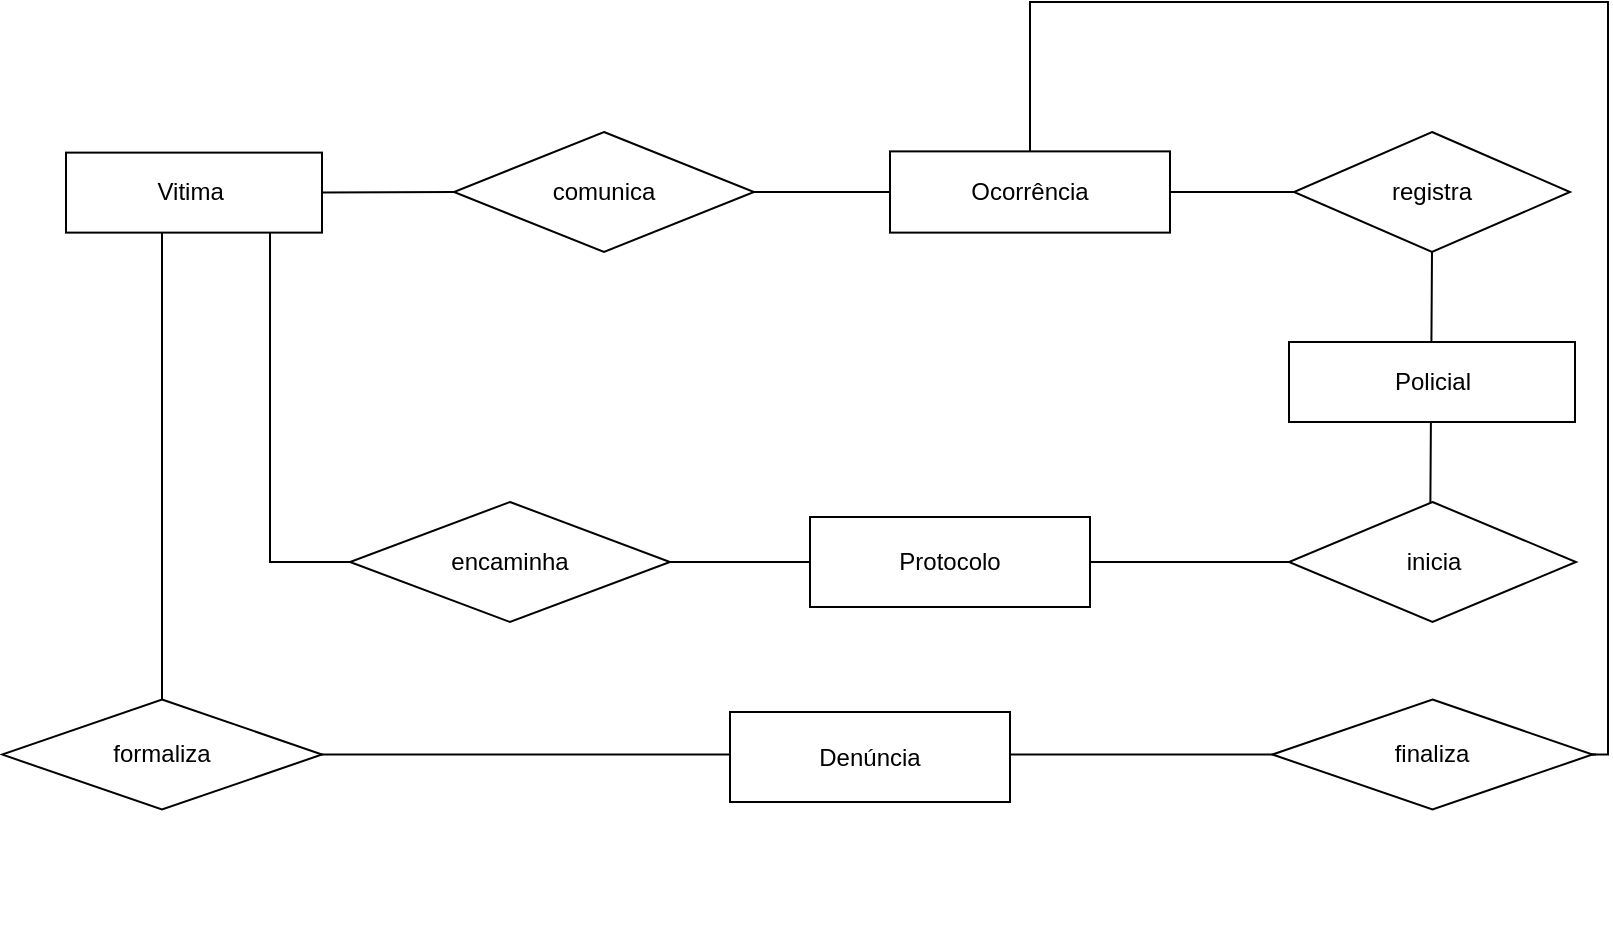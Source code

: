 <mxfile version="21.6.5" type="device">
  <diagram name="Page-1" id="6nodRyNKJx3_KSzmXdOY">
    <mxGraphModel dx="1036" dy="606" grid="1" gridSize="10" guides="1" tooltips="1" connect="1" arrows="1" fold="1" page="1" pageScale="1" pageWidth="827" pageHeight="1169" math="0" shadow="0">
      <root>
        <mxCell id="0" />
        <mxCell id="1" parent="0" />
        <mxCell id="jfeWahcMZ-F5xwnN3a_k-4" value="" style="endArrow=none;html=1;rounded=0;exitX=1;exitY=0.5;exitDx=0;exitDy=0;entryX=0;entryY=0.5;entryDx=0;entryDy=0;" parent="1" source="E8awVMRA5cTcpIDC_5X1-1" target="E8awVMRA5cTcpIDC_5X1-2" edge="1">
          <mxGeometry relative="1" as="geometry">
            <mxPoint x="99" y="224.5" as="sourcePoint" />
            <mxPoint x="259" y="224.5" as="targetPoint" />
          </mxGeometry>
        </mxCell>
        <mxCell id="jfeWahcMZ-F5xwnN3a_k-6" value="" style="line;strokeWidth=1;rotatable=0;dashed=0;labelPosition=right;align=left;verticalAlign=middle;spacingTop=0;spacingLeft=6;points=[];portConstraint=eastwest;" parent="1" vertex="1">
          <mxGeometry x="373" y="130" width="84" height="10" as="geometry" />
        </mxCell>
        <mxCell id="jfeWahcMZ-F5xwnN3a_k-7" value="" style="line;strokeWidth=1;rotatable=0;dashed=0;labelPosition=right;align=left;verticalAlign=middle;spacingTop=0;spacingLeft=6;points=[];portConstraint=eastwest;" parent="1" vertex="1">
          <mxGeometry x="569" y="130" width="84" height="10" as="geometry" />
        </mxCell>
        <mxCell id="jfeWahcMZ-F5xwnN3a_k-20" value="" style="endArrow=none;html=1;rounded=0;labelBackgroundColor=default;strokeColor=default;fontFamily=Helvetica;fontSize=11;fontColor=default;shape=connector;entryX=0.5;entryY=1;entryDx=0;entryDy=0;exitX=0.797;exitY=0.867;exitDx=0;exitDy=0;exitPerimeter=0;" parent="1" source="E8awVMRA5cTcpIDC_5X1-1" target="E8awVMRA5cTcpIDC_5X1-4" edge="1">
          <mxGeometry relative="1" as="geometry">
            <mxPoint x="157" y="160" as="sourcePoint" />
            <mxPoint x="746" y="210" as="targetPoint" />
            <Array as="points">
              <mxPoint x="137" y="240" />
              <mxPoint x="137" y="320" />
              <mxPoint x="257" y="320" />
              <mxPoint x="437" y="320" />
              <mxPoint x="717" y="320" />
            </Array>
          </mxGeometry>
        </mxCell>
        <mxCell id="E8awVMRA5cTcpIDC_5X1-5" value="Policial" style="rounded=0;whiteSpace=wrap;html=1;" parent="1" vertex="1">
          <mxGeometry x="646.5" y="210" width="143" height="40" as="geometry" />
        </mxCell>
        <mxCell id="E8awVMRA5cTcpIDC_5X1-4" value="registra" style="rhombus;whiteSpace=wrap;html=1;" parent="1" vertex="1">
          <mxGeometry x="649" y="105" width="138" height="60" as="geometry" />
        </mxCell>
        <mxCell id="jfeWahcMZ-F5xwnN3a_k-31" value="" style="line;strokeWidth=1;rotatable=0;dashed=0;labelPosition=right;align=left;verticalAlign=middle;spacingTop=0;spacingLeft=6;points=[];portConstraint=eastwest;fontFamily=Helvetica;fontSize=11;fontColor=default;" parent="1" vertex="1">
          <mxGeometry x="99" y="400" height="10" as="geometry" />
        </mxCell>
        <mxCell id="E8awVMRA5cTcpIDC_5X1-3" value="Ocorrência" style="rounded=0;whiteSpace=wrap;html=1;" parent="1" vertex="1">
          <mxGeometry x="447" y="114.69" width="140" height="40.62" as="geometry" />
        </mxCell>
        <mxCell id="jfeWahcMZ-F5xwnN3a_k-67" style="edgeStyle=orthogonalEdgeStyle;shape=connector;rounded=0;orthogonalLoop=1;jettySize=auto;html=1;exitX=0.5;exitY=1;exitDx=0;exitDy=0;labelBackgroundColor=default;strokeColor=default;fontFamily=Helvetica;fontSize=11;fontColor=default;endArrow=none;endFill=0;" parent="1" source="jfeWahcMZ-F5xwnN3a_k-65" target="jfeWahcMZ-F5xwnN3a_k-65" edge="1">
          <mxGeometry relative="1" as="geometry" />
        </mxCell>
        <mxCell id="jfeWahcMZ-F5xwnN3a_k-2" value="inicia" style="rhombus;whiteSpace=wrap;html=1;" parent="1" vertex="1">
          <mxGeometry x="646.5" y="290" width="143.5" height="60" as="geometry" />
        </mxCell>
        <mxCell id="jfeWahcMZ-F5xwnN3a_k-28" value="Protocolo" style="rounded=0;whiteSpace=wrap;html=1;" parent="1" vertex="1">
          <mxGeometry x="407" y="297.5" width="140" height="45" as="geometry" />
        </mxCell>
        <mxCell id="jfeWahcMZ-F5xwnN3a_k-65" value="encaminha" style="rhombus;whiteSpace=wrap;html=1;" parent="1" vertex="1">
          <mxGeometry x="177" y="290" width="160" height="60" as="geometry" />
        </mxCell>
        <mxCell id="jfeWahcMZ-F5xwnN3a_k-75" style="edgeStyle=orthogonalEdgeStyle;shape=connector;rounded=0;orthogonalLoop=1;jettySize=auto;html=1;labelBackgroundColor=default;strokeColor=default;fontFamily=Helvetica;fontSize=11;fontColor=default;endArrow=none;endFill=0;exitX=0.5;exitY=0;exitDx=0;exitDy=0;entryX=0.45;entryY=0.967;entryDx=0;entryDy=0;entryPerimeter=0;" parent="1" target="E8awVMRA5cTcpIDC_5X1-1" edge="1">
          <mxGeometry relative="1" as="geometry">
            <mxPoint x="82" y="160" as="targetPoint" />
            <Array as="points">
              <mxPoint x="83" y="154" />
            </Array>
            <mxPoint x="83" y="388.75" as="sourcePoint" />
          </mxGeometry>
        </mxCell>
        <mxCell id="E8awVMRA5cTcpIDC_5X1-1" value="Vitima&amp;nbsp;" style="rounded=0;whiteSpace=wrap;html=1;" parent="1" vertex="1">
          <mxGeometry x="35" y="115.31" width="128" height="40" as="geometry" />
        </mxCell>
        <mxCell id="E8awVMRA5cTcpIDC_5X1-2" value="comunica" style="rhombus;whiteSpace=wrap;html=1;" parent="1" vertex="1">
          <mxGeometry x="229" y="105" width="150" height="60" as="geometry" />
        </mxCell>
        <mxCell id="jfeWahcMZ-F5xwnN3a_k-79" value="" style="line;strokeWidth=1;rotatable=0;dashed=0;labelPosition=right;align=left;verticalAlign=middle;spacingTop=0;spacingLeft=6;points=[];portConstraint=eastwest;fontFamily=Helvetica;fontSize=11;fontColor=default;" parent="1" vertex="1">
          <mxGeometry x="160" y="320" width="640" height="192.5" as="geometry" />
        </mxCell>
        <mxCell id="jfeWahcMZ-F5xwnN3a_k-27" value="formaliza" style="rhombus;whiteSpace=wrap;html=1;" parent="1" vertex="1">
          <mxGeometry x="3" y="388.75" width="160" height="55" as="geometry" />
        </mxCell>
        <mxCell id="jfeWahcMZ-F5xwnN3a_k-77" value="Denúncia" style="rounded=0;whiteSpace=wrap;html=1;" parent="1" vertex="1">
          <mxGeometry x="367" y="395" width="140" height="45" as="geometry" />
        </mxCell>
        <mxCell id="jfeWahcMZ-F5xwnN3a_k-78" value="finaliza" style="rhombus;whiteSpace=wrap;html=1;" parent="1" vertex="1">
          <mxGeometry x="638.25" y="388.75" width="160" height="55" as="geometry" />
        </mxCell>
        <mxCell id="jfeWahcMZ-F5xwnN3a_k-81" style="edgeStyle=orthogonalEdgeStyle;shape=connector;rounded=0;orthogonalLoop=1;jettySize=auto;html=1;labelBackgroundColor=default;strokeColor=default;fontFamily=Helvetica;fontSize=11;fontColor=default;endArrow=none;endFill=0;entryX=0.5;entryY=0;entryDx=0;entryDy=0;" parent="1" source="jfeWahcMZ-F5xwnN3a_k-78" target="E8awVMRA5cTcpIDC_5X1-3" edge="1">
          <mxGeometry relative="1" as="geometry">
            <mxPoint x="517" y="60" as="targetPoint" />
            <mxPoint x="827" y="410" as="sourcePoint" />
            <Array as="points">
              <mxPoint x="806" y="416" />
              <mxPoint x="806" y="40" />
              <mxPoint x="517" y="40" />
            </Array>
          </mxGeometry>
        </mxCell>
      </root>
    </mxGraphModel>
  </diagram>
</mxfile>
